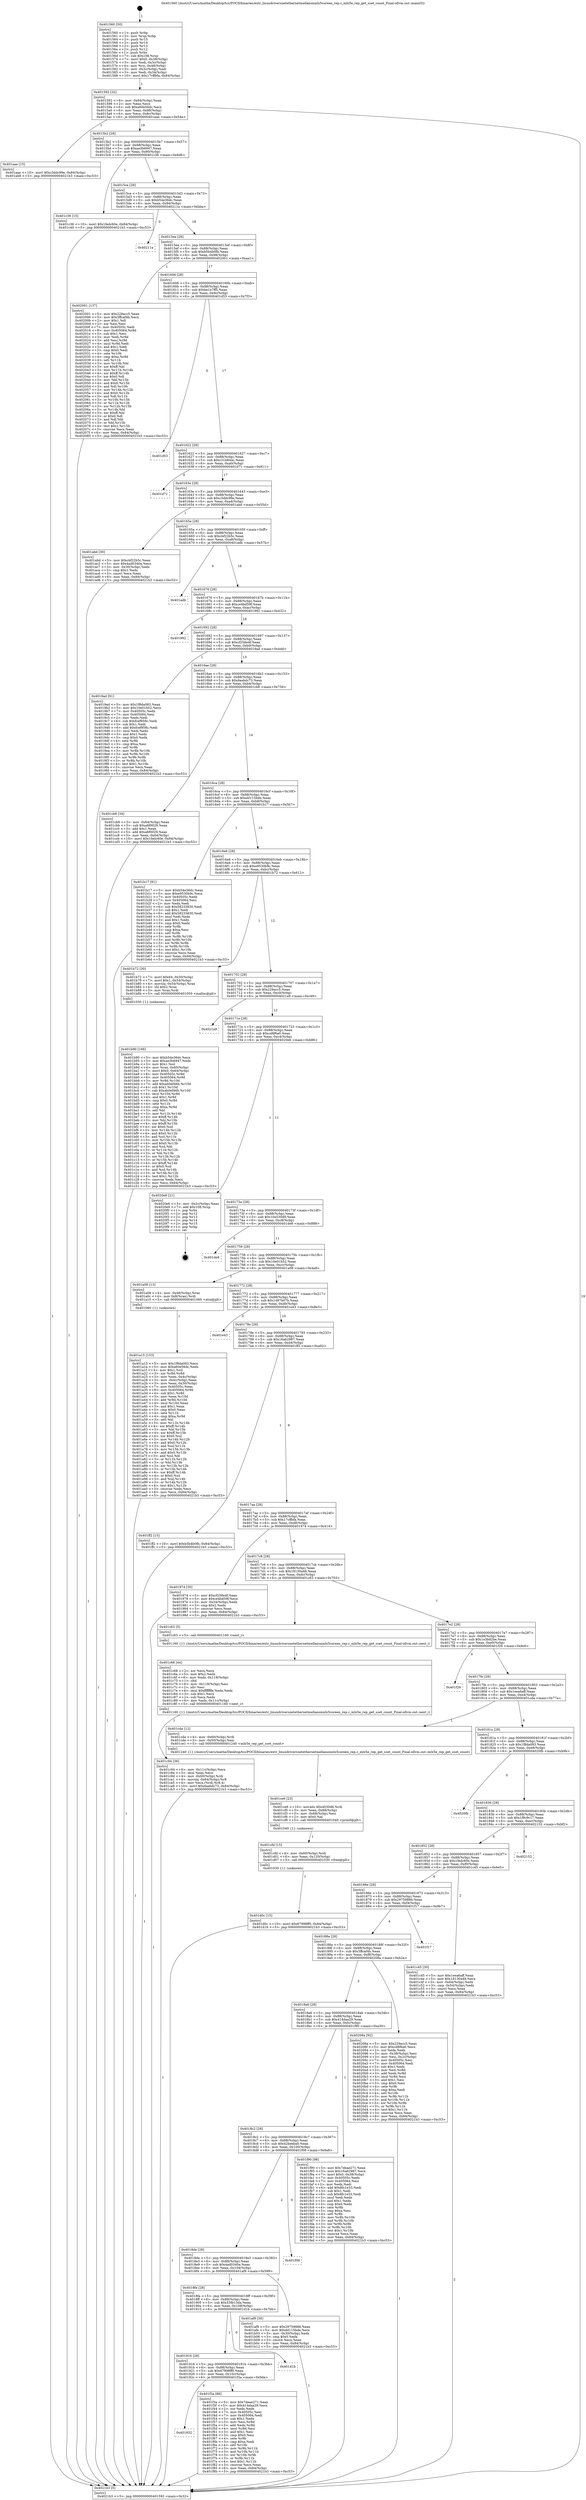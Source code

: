 digraph "0x401560" {
  label = "0x401560 (/mnt/c/Users/mathe/Desktop/tcc/POCII/binaries/extr_linuxdriversnetethernetmellanoxmlx5coreen_rep.c_mlx5e_rep_get_sset_count_Final-ollvm.out::main(0))"
  labelloc = "t"
  node[shape=record]

  Entry [label="",width=0.3,height=0.3,shape=circle,fillcolor=black,style=filled]
  "0x401592" [label="{
     0x401592 [32]\l
     | [instrs]\l
     &nbsp;&nbsp;0x401592 \<+6\>: mov -0x84(%rbp),%eax\l
     &nbsp;&nbsp;0x401598 \<+2\>: mov %eax,%ecx\l
     &nbsp;&nbsp;0x40159a \<+6\>: sub $0xa60e56dc,%ecx\l
     &nbsp;&nbsp;0x4015a0 \<+6\>: mov %eax,-0x88(%rbp)\l
     &nbsp;&nbsp;0x4015a6 \<+6\>: mov %ecx,-0x8c(%rbp)\l
     &nbsp;&nbsp;0x4015ac \<+6\>: je 0000000000401aae \<main+0x54e\>\l
  }"]
  "0x401aae" [label="{
     0x401aae [15]\l
     | [instrs]\l
     &nbsp;&nbsp;0x401aae \<+10\>: movl $0xc3ddc99e,-0x84(%rbp)\l
     &nbsp;&nbsp;0x401ab8 \<+5\>: jmp 00000000004021b3 \<main+0xc53\>\l
  }"]
  "0x4015b2" [label="{
     0x4015b2 [28]\l
     | [instrs]\l
     &nbsp;&nbsp;0x4015b2 \<+5\>: jmp 00000000004015b7 \<main+0x57\>\l
     &nbsp;&nbsp;0x4015b7 \<+6\>: mov -0x88(%rbp),%eax\l
     &nbsp;&nbsp;0x4015bd \<+5\>: sub $0xae3b6947,%eax\l
     &nbsp;&nbsp;0x4015c2 \<+6\>: mov %eax,-0x90(%rbp)\l
     &nbsp;&nbsp;0x4015c8 \<+6\>: je 0000000000401c36 \<main+0x6d6\>\l
  }"]
  Exit [label="",width=0.3,height=0.3,shape=circle,fillcolor=black,style=filled,peripheries=2]
  "0x401c36" [label="{
     0x401c36 [15]\l
     | [instrs]\l
     &nbsp;&nbsp;0x401c36 \<+10\>: movl $0x1fedc60e,-0x84(%rbp)\l
     &nbsp;&nbsp;0x401c40 \<+5\>: jmp 00000000004021b3 \<main+0xc53\>\l
  }"]
  "0x4015ce" [label="{
     0x4015ce [28]\l
     | [instrs]\l
     &nbsp;&nbsp;0x4015ce \<+5\>: jmp 00000000004015d3 \<main+0x73\>\l
     &nbsp;&nbsp;0x4015d3 \<+6\>: mov -0x88(%rbp),%eax\l
     &nbsp;&nbsp;0x4015d9 \<+5\>: sub $0xb54e36dc,%eax\l
     &nbsp;&nbsp;0x4015de \<+6\>: mov %eax,-0x94(%rbp)\l
     &nbsp;&nbsp;0x4015e4 \<+6\>: je 000000000040211a \<main+0xbba\>\l
  }"]
  "0x401932" [label="{
     0x401932\l
  }", style=dashed]
  "0x40211a" [label="{
     0x40211a\l
  }", style=dashed]
  "0x4015ea" [label="{
     0x4015ea [28]\l
     | [instrs]\l
     &nbsp;&nbsp;0x4015ea \<+5\>: jmp 00000000004015ef \<main+0x8f\>\l
     &nbsp;&nbsp;0x4015ef \<+6\>: mov -0x88(%rbp),%eax\l
     &nbsp;&nbsp;0x4015f5 \<+5\>: sub $0xb5b4b0fb,%eax\l
     &nbsp;&nbsp;0x4015fa \<+6\>: mov %eax,-0x98(%rbp)\l
     &nbsp;&nbsp;0x401600 \<+6\>: je 0000000000402001 \<main+0xaa1\>\l
  }"]
  "0x401f3a" [label="{
     0x401f3a [86]\l
     | [instrs]\l
     &nbsp;&nbsp;0x401f3a \<+5\>: mov $0x7deae271,%eax\l
     &nbsp;&nbsp;0x401f3f \<+5\>: mov $0x414daa29,%ecx\l
     &nbsp;&nbsp;0x401f44 \<+2\>: xor %edx,%edx\l
     &nbsp;&nbsp;0x401f46 \<+7\>: mov 0x40505c,%esi\l
     &nbsp;&nbsp;0x401f4d \<+7\>: mov 0x405064,%edi\l
     &nbsp;&nbsp;0x401f54 \<+3\>: sub $0x1,%edx\l
     &nbsp;&nbsp;0x401f57 \<+3\>: mov %esi,%r8d\l
     &nbsp;&nbsp;0x401f5a \<+3\>: add %edx,%r8d\l
     &nbsp;&nbsp;0x401f5d \<+4\>: imul %r8d,%esi\l
     &nbsp;&nbsp;0x401f61 \<+3\>: and $0x1,%esi\l
     &nbsp;&nbsp;0x401f64 \<+3\>: cmp $0x0,%esi\l
     &nbsp;&nbsp;0x401f67 \<+4\>: sete %r9b\l
     &nbsp;&nbsp;0x401f6b \<+3\>: cmp $0xa,%edi\l
     &nbsp;&nbsp;0x401f6e \<+4\>: setl %r10b\l
     &nbsp;&nbsp;0x401f72 \<+3\>: mov %r9b,%r11b\l
     &nbsp;&nbsp;0x401f75 \<+3\>: and %r10b,%r11b\l
     &nbsp;&nbsp;0x401f78 \<+3\>: xor %r10b,%r9b\l
     &nbsp;&nbsp;0x401f7b \<+3\>: or %r9b,%r11b\l
     &nbsp;&nbsp;0x401f7e \<+4\>: test $0x1,%r11b\l
     &nbsp;&nbsp;0x401f82 \<+3\>: cmovne %ecx,%eax\l
     &nbsp;&nbsp;0x401f85 \<+6\>: mov %eax,-0x84(%rbp)\l
     &nbsp;&nbsp;0x401f8b \<+5\>: jmp 00000000004021b3 \<main+0xc53\>\l
  }"]
  "0x402001" [label="{
     0x402001 [137]\l
     | [instrs]\l
     &nbsp;&nbsp;0x402001 \<+5\>: mov $0x229acc5,%eax\l
     &nbsp;&nbsp;0x402006 \<+5\>: mov $0x3ffcaf4b,%ecx\l
     &nbsp;&nbsp;0x40200b \<+2\>: mov $0x1,%dl\l
     &nbsp;&nbsp;0x40200d \<+2\>: xor %esi,%esi\l
     &nbsp;&nbsp;0x40200f \<+7\>: mov 0x40505c,%edi\l
     &nbsp;&nbsp;0x402016 \<+8\>: mov 0x405064,%r8d\l
     &nbsp;&nbsp;0x40201e \<+3\>: sub $0x1,%esi\l
     &nbsp;&nbsp;0x402021 \<+3\>: mov %edi,%r9d\l
     &nbsp;&nbsp;0x402024 \<+3\>: add %esi,%r9d\l
     &nbsp;&nbsp;0x402027 \<+4\>: imul %r9d,%edi\l
     &nbsp;&nbsp;0x40202b \<+3\>: and $0x1,%edi\l
     &nbsp;&nbsp;0x40202e \<+3\>: cmp $0x0,%edi\l
     &nbsp;&nbsp;0x402031 \<+4\>: sete %r10b\l
     &nbsp;&nbsp;0x402035 \<+4\>: cmp $0xa,%r8d\l
     &nbsp;&nbsp;0x402039 \<+4\>: setl %r11b\l
     &nbsp;&nbsp;0x40203d \<+3\>: mov %r10b,%bl\l
     &nbsp;&nbsp;0x402040 \<+3\>: xor $0xff,%bl\l
     &nbsp;&nbsp;0x402043 \<+3\>: mov %r11b,%r14b\l
     &nbsp;&nbsp;0x402046 \<+4\>: xor $0xff,%r14b\l
     &nbsp;&nbsp;0x40204a \<+3\>: xor $0x0,%dl\l
     &nbsp;&nbsp;0x40204d \<+3\>: mov %bl,%r15b\l
     &nbsp;&nbsp;0x402050 \<+4\>: and $0x0,%r15b\l
     &nbsp;&nbsp;0x402054 \<+3\>: and %dl,%r10b\l
     &nbsp;&nbsp;0x402057 \<+3\>: mov %r14b,%r12b\l
     &nbsp;&nbsp;0x40205a \<+4\>: and $0x0,%r12b\l
     &nbsp;&nbsp;0x40205e \<+3\>: and %dl,%r11b\l
     &nbsp;&nbsp;0x402061 \<+3\>: or %r10b,%r15b\l
     &nbsp;&nbsp;0x402064 \<+3\>: or %r11b,%r12b\l
     &nbsp;&nbsp;0x402067 \<+3\>: xor %r12b,%r15b\l
     &nbsp;&nbsp;0x40206a \<+3\>: or %r14b,%bl\l
     &nbsp;&nbsp;0x40206d \<+3\>: xor $0xff,%bl\l
     &nbsp;&nbsp;0x402070 \<+3\>: or $0x0,%dl\l
     &nbsp;&nbsp;0x402073 \<+2\>: and %dl,%bl\l
     &nbsp;&nbsp;0x402075 \<+3\>: or %bl,%r15b\l
     &nbsp;&nbsp;0x402078 \<+4\>: test $0x1,%r15b\l
     &nbsp;&nbsp;0x40207c \<+3\>: cmovne %ecx,%eax\l
     &nbsp;&nbsp;0x40207f \<+6\>: mov %eax,-0x84(%rbp)\l
     &nbsp;&nbsp;0x402085 \<+5\>: jmp 00000000004021b3 \<main+0xc53\>\l
  }"]
  "0x401606" [label="{
     0x401606 [28]\l
     | [instrs]\l
     &nbsp;&nbsp;0x401606 \<+5\>: jmp 000000000040160b \<main+0xab\>\l
     &nbsp;&nbsp;0x40160b \<+6\>: mov -0x88(%rbp),%eax\l
     &nbsp;&nbsp;0x401611 \<+5\>: sub $0xbe1e7ff5,%eax\l
     &nbsp;&nbsp;0x401616 \<+6\>: mov %eax,-0x9c(%rbp)\l
     &nbsp;&nbsp;0x40161c \<+6\>: je 0000000000401d53 \<main+0x7f3\>\l
  }"]
  "0x401916" [label="{
     0x401916 [28]\l
     | [instrs]\l
     &nbsp;&nbsp;0x401916 \<+5\>: jmp 000000000040191b \<main+0x3bb\>\l
     &nbsp;&nbsp;0x40191b \<+6\>: mov -0x88(%rbp),%eax\l
     &nbsp;&nbsp;0x401921 \<+5\>: sub $0x67998ff0,%eax\l
     &nbsp;&nbsp;0x401926 \<+6\>: mov %eax,-0x10c(%rbp)\l
     &nbsp;&nbsp;0x40192c \<+6\>: je 0000000000401f3a \<main+0x9da\>\l
  }"]
  "0x401d53" [label="{
     0x401d53\l
  }", style=dashed]
  "0x401622" [label="{
     0x401622 [28]\l
     | [instrs]\l
     &nbsp;&nbsp;0x401622 \<+5\>: jmp 0000000000401627 \<main+0xc7\>\l
     &nbsp;&nbsp;0x401627 \<+6\>: mov -0x88(%rbp),%eax\l
     &nbsp;&nbsp;0x40162d \<+5\>: sub $0xc31b844c,%eax\l
     &nbsp;&nbsp;0x401632 \<+6\>: mov %eax,-0xa0(%rbp)\l
     &nbsp;&nbsp;0x401638 \<+6\>: je 0000000000401d71 \<main+0x811\>\l
  }"]
  "0x401d1b" [label="{
     0x401d1b\l
  }", style=dashed]
  "0x401d71" [label="{
     0x401d71\l
  }", style=dashed]
  "0x40163e" [label="{
     0x40163e [28]\l
     | [instrs]\l
     &nbsp;&nbsp;0x40163e \<+5\>: jmp 0000000000401643 \<main+0xe3\>\l
     &nbsp;&nbsp;0x401643 \<+6\>: mov -0x88(%rbp),%eax\l
     &nbsp;&nbsp;0x401649 \<+5\>: sub $0xc3ddc99e,%eax\l
     &nbsp;&nbsp;0x40164e \<+6\>: mov %eax,-0xa4(%rbp)\l
     &nbsp;&nbsp;0x401654 \<+6\>: je 0000000000401abd \<main+0x55d\>\l
  }"]
  "0x401d0c" [label="{
     0x401d0c [15]\l
     | [instrs]\l
     &nbsp;&nbsp;0x401d0c \<+10\>: movl $0x67998ff0,-0x84(%rbp)\l
     &nbsp;&nbsp;0x401d16 \<+5\>: jmp 00000000004021b3 \<main+0xc53\>\l
  }"]
  "0x401abd" [label="{
     0x401abd [30]\l
     | [instrs]\l
     &nbsp;&nbsp;0x401abd \<+5\>: mov $0xcbf22b5c,%eax\l
     &nbsp;&nbsp;0x401ac2 \<+5\>: mov $0x4ad0340a,%ecx\l
     &nbsp;&nbsp;0x401ac7 \<+3\>: mov -0x30(%rbp),%edx\l
     &nbsp;&nbsp;0x401aca \<+3\>: cmp $0x1,%edx\l
     &nbsp;&nbsp;0x401acd \<+3\>: cmovl %ecx,%eax\l
     &nbsp;&nbsp;0x401ad0 \<+6\>: mov %eax,-0x84(%rbp)\l
     &nbsp;&nbsp;0x401ad6 \<+5\>: jmp 00000000004021b3 \<main+0xc53\>\l
  }"]
  "0x40165a" [label="{
     0x40165a [28]\l
     | [instrs]\l
     &nbsp;&nbsp;0x40165a \<+5\>: jmp 000000000040165f \<main+0xff\>\l
     &nbsp;&nbsp;0x40165f \<+6\>: mov -0x88(%rbp),%eax\l
     &nbsp;&nbsp;0x401665 \<+5\>: sub $0xcbf22b5c,%eax\l
     &nbsp;&nbsp;0x40166a \<+6\>: mov %eax,-0xa8(%rbp)\l
     &nbsp;&nbsp;0x401670 \<+6\>: je 0000000000401adb \<main+0x57b\>\l
  }"]
  "0x401cfd" [label="{
     0x401cfd [15]\l
     | [instrs]\l
     &nbsp;&nbsp;0x401cfd \<+4\>: mov -0x60(%rbp),%rdi\l
     &nbsp;&nbsp;0x401d01 \<+6\>: mov %eax,-0x120(%rbp)\l
     &nbsp;&nbsp;0x401d07 \<+5\>: call 0000000000401030 \<free@plt\>\l
     | [calls]\l
     &nbsp;&nbsp;0x401030 \{1\} (unknown)\l
  }"]
  "0x401adb" [label="{
     0x401adb\l
  }", style=dashed]
  "0x401676" [label="{
     0x401676 [28]\l
     | [instrs]\l
     &nbsp;&nbsp;0x401676 \<+5\>: jmp 000000000040167b \<main+0x11b\>\l
     &nbsp;&nbsp;0x40167b \<+6\>: mov -0x88(%rbp),%eax\l
     &nbsp;&nbsp;0x401681 \<+5\>: sub $0xce4bd59f,%eax\l
     &nbsp;&nbsp;0x401686 \<+6\>: mov %eax,-0xac(%rbp)\l
     &nbsp;&nbsp;0x40168c \<+6\>: je 0000000000401992 \<main+0x432\>\l
  }"]
  "0x401ce6" [label="{
     0x401ce6 [23]\l
     | [instrs]\l
     &nbsp;&nbsp;0x401ce6 \<+10\>: movabs $0x4030d6,%rdi\l
     &nbsp;&nbsp;0x401cf0 \<+3\>: mov %eax,-0x68(%rbp)\l
     &nbsp;&nbsp;0x401cf3 \<+3\>: mov -0x68(%rbp),%esi\l
     &nbsp;&nbsp;0x401cf6 \<+2\>: mov $0x0,%al\l
     &nbsp;&nbsp;0x401cf8 \<+5\>: call 0000000000401040 \<printf@plt\>\l
     | [calls]\l
     &nbsp;&nbsp;0x401040 \{1\} (unknown)\l
  }"]
  "0x401992" [label="{
     0x401992\l
  }", style=dashed]
  "0x401692" [label="{
     0x401692 [28]\l
     | [instrs]\l
     &nbsp;&nbsp;0x401692 \<+5\>: jmp 0000000000401697 \<main+0x137\>\l
     &nbsp;&nbsp;0x401697 \<+6\>: mov -0x88(%rbp),%eax\l
     &nbsp;&nbsp;0x40169d \<+5\>: sub $0xcf258e4f,%eax\l
     &nbsp;&nbsp;0x4016a2 \<+6\>: mov %eax,-0xb0(%rbp)\l
     &nbsp;&nbsp;0x4016a8 \<+6\>: je 00000000004019ad \<main+0x44d\>\l
  }"]
  "0x401c94" [label="{
     0x401c94 [36]\l
     | [instrs]\l
     &nbsp;&nbsp;0x401c94 \<+6\>: mov -0x11c(%rbp),%ecx\l
     &nbsp;&nbsp;0x401c9a \<+3\>: imul %eax,%ecx\l
     &nbsp;&nbsp;0x401c9d \<+4\>: mov -0x60(%rbp),%rdi\l
     &nbsp;&nbsp;0x401ca1 \<+4\>: movslq -0x64(%rbp),%r8\l
     &nbsp;&nbsp;0x401ca5 \<+4\>: mov %ecx,(%rdi,%r8,4)\l
     &nbsp;&nbsp;0x401ca9 \<+10\>: movl $0xdaabdc73,-0x84(%rbp)\l
     &nbsp;&nbsp;0x401cb3 \<+5\>: jmp 00000000004021b3 \<main+0xc53\>\l
  }"]
  "0x4019ad" [label="{
     0x4019ad [91]\l
     | [instrs]\l
     &nbsp;&nbsp;0x4019ad \<+5\>: mov $0x1f8da083,%eax\l
     &nbsp;&nbsp;0x4019b2 \<+5\>: mov $0x10e01b52,%ecx\l
     &nbsp;&nbsp;0x4019b7 \<+7\>: mov 0x40505c,%edx\l
     &nbsp;&nbsp;0x4019be \<+7\>: mov 0x405064,%esi\l
     &nbsp;&nbsp;0x4019c5 \<+2\>: mov %edx,%edi\l
     &nbsp;&nbsp;0x4019c7 \<+6\>: sub $0xfcef958c,%edi\l
     &nbsp;&nbsp;0x4019cd \<+3\>: sub $0x1,%edi\l
     &nbsp;&nbsp;0x4019d0 \<+6\>: add $0xfcef958c,%edi\l
     &nbsp;&nbsp;0x4019d6 \<+3\>: imul %edi,%edx\l
     &nbsp;&nbsp;0x4019d9 \<+3\>: and $0x1,%edx\l
     &nbsp;&nbsp;0x4019dc \<+3\>: cmp $0x0,%edx\l
     &nbsp;&nbsp;0x4019df \<+4\>: sete %r8b\l
     &nbsp;&nbsp;0x4019e3 \<+3\>: cmp $0xa,%esi\l
     &nbsp;&nbsp;0x4019e6 \<+4\>: setl %r9b\l
     &nbsp;&nbsp;0x4019ea \<+3\>: mov %r8b,%r10b\l
     &nbsp;&nbsp;0x4019ed \<+3\>: and %r9b,%r10b\l
     &nbsp;&nbsp;0x4019f0 \<+3\>: xor %r9b,%r8b\l
     &nbsp;&nbsp;0x4019f3 \<+3\>: or %r8b,%r10b\l
     &nbsp;&nbsp;0x4019f6 \<+4\>: test $0x1,%r10b\l
     &nbsp;&nbsp;0x4019fa \<+3\>: cmovne %ecx,%eax\l
     &nbsp;&nbsp;0x4019fd \<+6\>: mov %eax,-0x84(%rbp)\l
     &nbsp;&nbsp;0x401a03 \<+5\>: jmp 00000000004021b3 \<main+0xc53\>\l
  }"]
  "0x4016ae" [label="{
     0x4016ae [28]\l
     | [instrs]\l
     &nbsp;&nbsp;0x4016ae \<+5\>: jmp 00000000004016b3 \<main+0x153\>\l
     &nbsp;&nbsp;0x4016b3 \<+6\>: mov -0x88(%rbp),%eax\l
     &nbsp;&nbsp;0x4016b9 \<+5\>: sub $0xdaabdc73,%eax\l
     &nbsp;&nbsp;0x4016be \<+6\>: mov %eax,-0xb4(%rbp)\l
     &nbsp;&nbsp;0x4016c4 \<+6\>: je 0000000000401cb8 \<main+0x758\>\l
  }"]
  "0x401c68" [label="{
     0x401c68 [44]\l
     | [instrs]\l
     &nbsp;&nbsp;0x401c68 \<+2\>: xor %ecx,%ecx\l
     &nbsp;&nbsp;0x401c6a \<+5\>: mov $0x2,%edx\l
     &nbsp;&nbsp;0x401c6f \<+6\>: mov %edx,-0x118(%rbp)\l
     &nbsp;&nbsp;0x401c75 \<+1\>: cltd\l
     &nbsp;&nbsp;0x401c76 \<+6\>: mov -0x118(%rbp),%esi\l
     &nbsp;&nbsp;0x401c7c \<+2\>: idiv %esi\l
     &nbsp;&nbsp;0x401c7e \<+6\>: imul $0xfffffffe,%edx,%edx\l
     &nbsp;&nbsp;0x401c84 \<+3\>: sub $0x1,%ecx\l
     &nbsp;&nbsp;0x401c87 \<+2\>: sub %ecx,%edx\l
     &nbsp;&nbsp;0x401c89 \<+6\>: mov %edx,-0x11c(%rbp)\l
     &nbsp;&nbsp;0x401c8f \<+5\>: call 0000000000401160 \<next_i\>\l
     | [calls]\l
     &nbsp;&nbsp;0x401160 \{1\} (/mnt/c/Users/mathe/Desktop/tcc/POCII/binaries/extr_linuxdriversnetethernetmellanoxmlx5coreen_rep.c_mlx5e_rep_get_sset_count_Final-ollvm.out::next_i)\l
  }"]
  "0x401cb8" [label="{
     0x401cb8 [34]\l
     | [instrs]\l
     &nbsp;&nbsp;0x401cb8 \<+3\>: mov -0x64(%rbp),%eax\l
     &nbsp;&nbsp;0x401cbb \<+5\>: sub $0xa6f0029,%eax\l
     &nbsp;&nbsp;0x401cc0 \<+3\>: add $0x1,%eax\l
     &nbsp;&nbsp;0x401cc3 \<+5\>: add $0xa6f0029,%eax\l
     &nbsp;&nbsp;0x401cc8 \<+3\>: mov %eax,-0x64(%rbp)\l
     &nbsp;&nbsp;0x401ccb \<+10\>: movl $0x1fedc60e,-0x84(%rbp)\l
     &nbsp;&nbsp;0x401cd5 \<+5\>: jmp 00000000004021b3 \<main+0xc53\>\l
  }"]
  "0x4016ca" [label="{
     0x4016ca [28]\l
     | [instrs]\l
     &nbsp;&nbsp;0x4016ca \<+5\>: jmp 00000000004016cf \<main+0x16f\>\l
     &nbsp;&nbsp;0x4016cf \<+6\>: mov -0x88(%rbp),%eax\l
     &nbsp;&nbsp;0x4016d5 \<+5\>: sub $0xdd115bde,%eax\l
     &nbsp;&nbsp;0x4016da \<+6\>: mov %eax,-0xb8(%rbp)\l
     &nbsp;&nbsp;0x4016e0 \<+6\>: je 0000000000401b17 \<main+0x5b7\>\l
  }"]
  "0x401b90" [label="{
     0x401b90 [166]\l
     | [instrs]\l
     &nbsp;&nbsp;0x401b90 \<+5\>: mov $0xb54e36dc,%ecx\l
     &nbsp;&nbsp;0x401b95 \<+5\>: mov $0xae3b6947,%edx\l
     &nbsp;&nbsp;0x401b9a \<+3\>: mov $0x1,%sil\l
     &nbsp;&nbsp;0x401b9d \<+4\>: mov %rax,-0x60(%rbp)\l
     &nbsp;&nbsp;0x401ba1 \<+7\>: movl $0x0,-0x64(%rbp)\l
     &nbsp;&nbsp;0x401ba8 \<+8\>: mov 0x40505c,%r8d\l
     &nbsp;&nbsp;0x401bb0 \<+8\>: mov 0x405064,%r9d\l
     &nbsp;&nbsp;0x401bb8 \<+3\>: mov %r8d,%r10d\l
     &nbsp;&nbsp;0x401bbb \<+7\>: add $0xab0ef46b,%r10d\l
     &nbsp;&nbsp;0x401bc2 \<+4\>: sub $0x1,%r10d\l
     &nbsp;&nbsp;0x401bc6 \<+7\>: sub $0xab0ef46b,%r10d\l
     &nbsp;&nbsp;0x401bcd \<+4\>: imul %r10d,%r8d\l
     &nbsp;&nbsp;0x401bd1 \<+4\>: and $0x1,%r8d\l
     &nbsp;&nbsp;0x401bd5 \<+4\>: cmp $0x0,%r8d\l
     &nbsp;&nbsp;0x401bd9 \<+4\>: sete %r11b\l
     &nbsp;&nbsp;0x401bdd \<+4\>: cmp $0xa,%r9d\l
     &nbsp;&nbsp;0x401be1 \<+3\>: setl %bl\l
     &nbsp;&nbsp;0x401be4 \<+3\>: mov %r11b,%r14b\l
     &nbsp;&nbsp;0x401be7 \<+4\>: xor $0xff,%r14b\l
     &nbsp;&nbsp;0x401beb \<+3\>: mov %bl,%r15b\l
     &nbsp;&nbsp;0x401bee \<+4\>: xor $0xff,%r15b\l
     &nbsp;&nbsp;0x401bf2 \<+4\>: xor $0x0,%sil\l
     &nbsp;&nbsp;0x401bf6 \<+3\>: mov %r14b,%r12b\l
     &nbsp;&nbsp;0x401bf9 \<+4\>: and $0x0,%r12b\l
     &nbsp;&nbsp;0x401bfd \<+3\>: and %sil,%r11b\l
     &nbsp;&nbsp;0x401c00 \<+3\>: mov %r15b,%r13b\l
     &nbsp;&nbsp;0x401c03 \<+4\>: and $0x0,%r13b\l
     &nbsp;&nbsp;0x401c07 \<+3\>: and %sil,%bl\l
     &nbsp;&nbsp;0x401c0a \<+3\>: or %r11b,%r12b\l
     &nbsp;&nbsp;0x401c0d \<+3\>: or %bl,%r13b\l
     &nbsp;&nbsp;0x401c10 \<+3\>: xor %r13b,%r12b\l
     &nbsp;&nbsp;0x401c13 \<+3\>: or %r15b,%r14b\l
     &nbsp;&nbsp;0x401c16 \<+4\>: xor $0xff,%r14b\l
     &nbsp;&nbsp;0x401c1a \<+4\>: or $0x0,%sil\l
     &nbsp;&nbsp;0x401c1e \<+3\>: and %sil,%r14b\l
     &nbsp;&nbsp;0x401c21 \<+3\>: or %r14b,%r12b\l
     &nbsp;&nbsp;0x401c24 \<+4\>: test $0x1,%r12b\l
     &nbsp;&nbsp;0x401c28 \<+3\>: cmovne %edx,%ecx\l
     &nbsp;&nbsp;0x401c2b \<+6\>: mov %ecx,-0x84(%rbp)\l
     &nbsp;&nbsp;0x401c31 \<+5\>: jmp 00000000004021b3 \<main+0xc53\>\l
  }"]
  "0x401b17" [label="{
     0x401b17 [91]\l
     | [instrs]\l
     &nbsp;&nbsp;0x401b17 \<+5\>: mov $0xb54e36dc,%eax\l
     &nbsp;&nbsp;0x401b1c \<+5\>: mov $0xe9530b9c,%ecx\l
     &nbsp;&nbsp;0x401b21 \<+7\>: mov 0x40505c,%edx\l
     &nbsp;&nbsp;0x401b28 \<+7\>: mov 0x405064,%esi\l
     &nbsp;&nbsp;0x401b2f \<+2\>: mov %edx,%edi\l
     &nbsp;&nbsp;0x401b31 \<+6\>: sub $0x58233830,%edi\l
     &nbsp;&nbsp;0x401b37 \<+3\>: sub $0x1,%edi\l
     &nbsp;&nbsp;0x401b3a \<+6\>: add $0x58233830,%edi\l
     &nbsp;&nbsp;0x401b40 \<+3\>: imul %edi,%edx\l
     &nbsp;&nbsp;0x401b43 \<+3\>: and $0x1,%edx\l
     &nbsp;&nbsp;0x401b46 \<+3\>: cmp $0x0,%edx\l
     &nbsp;&nbsp;0x401b49 \<+4\>: sete %r8b\l
     &nbsp;&nbsp;0x401b4d \<+3\>: cmp $0xa,%esi\l
     &nbsp;&nbsp;0x401b50 \<+4\>: setl %r9b\l
     &nbsp;&nbsp;0x401b54 \<+3\>: mov %r8b,%r10b\l
     &nbsp;&nbsp;0x401b57 \<+3\>: and %r9b,%r10b\l
     &nbsp;&nbsp;0x401b5a \<+3\>: xor %r9b,%r8b\l
     &nbsp;&nbsp;0x401b5d \<+3\>: or %r8b,%r10b\l
     &nbsp;&nbsp;0x401b60 \<+4\>: test $0x1,%r10b\l
     &nbsp;&nbsp;0x401b64 \<+3\>: cmovne %ecx,%eax\l
     &nbsp;&nbsp;0x401b67 \<+6\>: mov %eax,-0x84(%rbp)\l
     &nbsp;&nbsp;0x401b6d \<+5\>: jmp 00000000004021b3 \<main+0xc53\>\l
  }"]
  "0x4016e6" [label="{
     0x4016e6 [28]\l
     | [instrs]\l
     &nbsp;&nbsp;0x4016e6 \<+5\>: jmp 00000000004016eb \<main+0x18b\>\l
     &nbsp;&nbsp;0x4016eb \<+6\>: mov -0x88(%rbp),%eax\l
     &nbsp;&nbsp;0x4016f1 \<+5\>: sub $0xe9530b9c,%eax\l
     &nbsp;&nbsp;0x4016f6 \<+6\>: mov %eax,-0xbc(%rbp)\l
     &nbsp;&nbsp;0x4016fc \<+6\>: je 0000000000401b72 \<main+0x612\>\l
  }"]
  "0x4018fa" [label="{
     0x4018fa [28]\l
     | [instrs]\l
     &nbsp;&nbsp;0x4018fa \<+5\>: jmp 00000000004018ff \<main+0x39f\>\l
     &nbsp;&nbsp;0x4018ff \<+6\>: mov -0x88(%rbp),%eax\l
     &nbsp;&nbsp;0x401905 \<+5\>: sub $0x55fb13da,%eax\l
     &nbsp;&nbsp;0x40190a \<+6\>: mov %eax,-0x108(%rbp)\l
     &nbsp;&nbsp;0x401910 \<+6\>: je 0000000000401d1b \<main+0x7bb\>\l
  }"]
  "0x401b72" [label="{
     0x401b72 [30]\l
     | [instrs]\l
     &nbsp;&nbsp;0x401b72 \<+7\>: movl $0x64,-0x50(%rbp)\l
     &nbsp;&nbsp;0x401b79 \<+7\>: movl $0x1,-0x54(%rbp)\l
     &nbsp;&nbsp;0x401b80 \<+4\>: movslq -0x54(%rbp),%rax\l
     &nbsp;&nbsp;0x401b84 \<+4\>: shl $0x2,%rax\l
     &nbsp;&nbsp;0x401b88 \<+3\>: mov %rax,%rdi\l
     &nbsp;&nbsp;0x401b8b \<+5\>: call 0000000000401050 \<malloc@plt\>\l
     | [calls]\l
     &nbsp;&nbsp;0x401050 \{1\} (unknown)\l
  }"]
  "0x401702" [label="{
     0x401702 [28]\l
     | [instrs]\l
     &nbsp;&nbsp;0x401702 \<+5\>: jmp 0000000000401707 \<main+0x1a7\>\l
     &nbsp;&nbsp;0x401707 \<+6\>: mov -0x88(%rbp),%eax\l
     &nbsp;&nbsp;0x40170d \<+5\>: sub $0x229acc5,%eax\l
     &nbsp;&nbsp;0x401712 \<+6\>: mov %eax,-0xc0(%rbp)\l
     &nbsp;&nbsp;0x401718 \<+6\>: je 00000000004021a9 \<main+0xc49\>\l
  }"]
  "0x401af9" [label="{
     0x401af9 [30]\l
     | [instrs]\l
     &nbsp;&nbsp;0x401af9 \<+5\>: mov $0x29759886,%eax\l
     &nbsp;&nbsp;0x401afe \<+5\>: mov $0xdd115bde,%ecx\l
     &nbsp;&nbsp;0x401b03 \<+3\>: mov -0x30(%rbp),%edx\l
     &nbsp;&nbsp;0x401b06 \<+3\>: cmp $0x0,%edx\l
     &nbsp;&nbsp;0x401b09 \<+3\>: cmove %ecx,%eax\l
     &nbsp;&nbsp;0x401b0c \<+6\>: mov %eax,-0x84(%rbp)\l
     &nbsp;&nbsp;0x401b12 \<+5\>: jmp 00000000004021b3 \<main+0xc53\>\l
  }"]
  "0x4021a9" [label="{
     0x4021a9\l
  }", style=dashed]
  "0x40171e" [label="{
     0x40171e [28]\l
     | [instrs]\l
     &nbsp;&nbsp;0x40171e \<+5\>: jmp 0000000000401723 \<main+0x1c3\>\l
     &nbsp;&nbsp;0x401723 \<+6\>: mov -0x88(%rbp),%eax\l
     &nbsp;&nbsp;0x401729 \<+5\>: sub $0xcd8f6a0,%eax\l
     &nbsp;&nbsp;0x40172e \<+6\>: mov %eax,-0xc4(%rbp)\l
     &nbsp;&nbsp;0x401734 \<+6\>: je 00000000004020e6 \<main+0xb86\>\l
  }"]
  "0x4018de" [label="{
     0x4018de [28]\l
     | [instrs]\l
     &nbsp;&nbsp;0x4018de \<+5\>: jmp 00000000004018e3 \<main+0x383\>\l
     &nbsp;&nbsp;0x4018e3 \<+6\>: mov -0x88(%rbp),%eax\l
     &nbsp;&nbsp;0x4018e9 \<+5\>: sub $0x4ad0340a,%eax\l
     &nbsp;&nbsp;0x4018ee \<+6\>: mov %eax,-0x104(%rbp)\l
     &nbsp;&nbsp;0x4018f4 \<+6\>: je 0000000000401af9 \<main+0x599\>\l
  }"]
  "0x4020e6" [label="{
     0x4020e6 [21]\l
     | [instrs]\l
     &nbsp;&nbsp;0x4020e6 \<+3\>: mov -0x2c(%rbp),%eax\l
     &nbsp;&nbsp;0x4020e9 \<+7\>: add $0x108,%rsp\l
     &nbsp;&nbsp;0x4020f0 \<+1\>: pop %rbx\l
     &nbsp;&nbsp;0x4020f1 \<+2\>: pop %r12\l
     &nbsp;&nbsp;0x4020f3 \<+2\>: pop %r13\l
     &nbsp;&nbsp;0x4020f5 \<+2\>: pop %r14\l
     &nbsp;&nbsp;0x4020f7 \<+2\>: pop %r15\l
     &nbsp;&nbsp;0x4020f9 \<+1\>: pop %rbp\l
     &nbsp;&nbsp;0x4020fa \<+1\>: ret\l
  }"]
  "0x40173a" [label="{
     0x40173a [28]\l
     | [instrs]\l
     &nbsp;&nbsp;0x40173a \<+5\>: jmp 000000000040173f \<main+0x1df\>\l
     &nbsp;&nbsp;0x40173f \<+6\>: mov -0x88(%rbp),%eax\l
     &nbsp;&nbsp;0x401745 \<+5\>: sub $0x10a530d9,%eax\l
     &nbsp;&nbsp;0x40174a \<+6\>: mov %eax,-0xc8(%rbp)\l
     &nbsp;&nbsp;0x401750 \<+6\>: je 0000000000401de8 \<main+0x888\>\l
  }"]
  "0x401f08" [label="{
     0x401f08\l
  }", style=dashed]
  "0x401de8" [label="{
     0x401de8\l
  }", style=dashed]
  "0x401756" [label="{
     0x401756 [28]\l
     | [instrs]\l
     &nbsp;&nbsp;0x401756 \<+5\>: jmp 000000000040175b \<main+0x1fb\>\l
     &nbsp;&nbsp;0x40175b \<+6\>: mov -0x88(%rbp),%eax\l
     &nbsp;&nbsp;0x401761 \<+5\>: sub $0x10e01b52,%eax\l
     &nbsp;&nbsp;0x401766 \<+6\>: mov %eax,-0xcc(%rbp)\l
     &nbsp;&nbsp;0x40176c \<+6\>: je 0000000000401a08 \<main+0x4a8\>\l
  }"]
  "0x4018c2" [label="{
     0x4018c2 [28]\l
     | [instrs]\l
     &nbsp;&nbsp;0x4018c2 \<+5\>: jmp 00000000004018c7 \<main+0x367\>\l
     &nbsp;&nbsp;0x4018c7 \<+6\>: mov -0x88(%rbp),%eax\l
     &nbsp;&nbsp;0x4018cd \<+5\>: sub $0x42beeba0,%eax\l
     &nbsp;&nbsp;0x4018d2 \<+6\>: mov %eax,-0x100(%rbp)\l
     &nbsp;&nbsp;0x4018d8 \<+6\>: je 0000000000401f08 \<main+0x9a8\>\l
  }"]
  "0x401a08" [label="{
     0x401a08 [13]\l
     | [instrs]\l
     &nbsp;&nbsp;0x401a08 \<+4\>: mov -0x48(%rbp),%rax\l
     &nbsp;&nbsp;0x401a0c \<+4\>: mov 0x8(%rax),%rdi\l
     &nbsp;&nbsp;0x401a10 \<+5\>: call 0000000000401060 \<atoi@plt\>\l
     | [calls]\l
     &nbsp;&nbsp;0x401060 \{1\} (unknown)\l
  }"]
  "0x401772" [label="{
     0x401772 [28]\l
     | [instrs]\l
     &nbsp;&nbsp;0x401772 \<+5\>: jmp 0000000000401777 \<main+0x217\>\l
     &nbsp;&nbsp;0x401777 \<+6\>: mov -0x88(%rbp),%eax\l
     &nbsp;&nbsp;0x40177d \<+5\>: sub $0x1487b07b,%eax\l
     &nbsp;&nbsp;0x401782 \<+6\>: mov %eax,-0xd0(%rbp)\l
     &nbsp;&nbsp;0x401788 \<+6\>: je 0000000000401e43 \<main+0x8e3\>\l
  }"]
  "0x401f90" [label="{
     0x401f90 [98]\l
     | [instrs]\l
     &nbsp;&nbsp;0x401f90 \<+5\>: mov $0x7deae271,%eax\l
     &nbsp;&nbsp;0x401f95 \<+5\>: mov $0x16a62987,%ecx\l
     &nbsp;&nbsp;0x401f9a \<+7\>: movl $0x0,-0x38(%rbp)\l
     &nbsp;&nbsp;0x401fa1 \<+7\>: mov 0x40505c,%edx\l
     &nbsp;&nbsp;0x401fa8 \<+7\>: mov 0x405064,%esi\l
     &nbsp;&nbsp;0x401faf \<+2\>: mov %edx,%edi\l
     &nbsp;&nbsp;0x401fb1 \<+6\>: add $0x8fc1e33,%edi\l
     &nbsp;&nbsp;0x401fb7 \<+3\>: sub $0x1,%edi\l
     &nbsp;&nbsp;0x401fba \<+6\>: sub $0x8fc1e33,%edi\l
     &nbsp;&nbsp;0x401fc0 \<+3\>: imul %edi,%edx\l
     &nbsp;&nbsp;0x401fc3 \<+3\>: and $0x1,%edx\l
     &nbsp;&nbsp;0x401fc6 \<+3\>: cmp $0x0,%edx\l
     &nbsp;&nbsp;0x401fc9 \<+4\>: sete %r8b\l
     &nbsp;&nbsp;0x401fcd \<+3\>: cmp $0xa,%esi\l
     &nbsp;&nbsp;0x401fd0 \<+4\>: setl %r9b\l
     &nbsp;&nbsp;0x401fd4 \<+3\>: mov %r8b,%r10b\l
     &nbsp;&nbsp;0x401fd7 \<+3\>: and %r9b,%r10b\l
     &nbsp;&nbsp;0x401fda \<+3\>: xor %r9b,%r8b\l
     &nbsp;&nbsp;0x401fdd \<+3\>: or %r8b,%r10b\l
     &nbsp;&nbsp;0x401fe0 \<+4\>: test $0x1,%r10b\l
     &nbsp;&nbsp;0x401fe4 \<+3\>: cmovne %ecx,%eax\l
     &nbsp;&nbsp;0x401fe7 \<+6\>: mov %eax,-0x84(%rbp)\l
     &nbsp;&nbsp;0x401fed \<+5\>: jmp 00000000004021b3 \<main+0xc53\>\l
  }"]
  "0x401e43" [label="{
     0x401e43\l
  }", style=dashed]
  "0x40178e" [label="{
     0x40178e [28]\l
     | [instrs]\l
     &nbsp;&nbsp;0x40178e \<+5\>: jmp 0000000000401793 \<main+0x233\>\l
     &nbsp;&nbsp;0x401793 \<+6\>: mov -0x88(%rbp),%eax\l
     &nbsp;&nbsp;0x401799 \<+5\>: sub $0x16a62987,%eax\l
     &nbsp;&nbsp;0x40179e \<+6\>: mov %eax,-0xd4(%rbp)\l
     &nbsp;&nbsp;0x4017a4 \<+6\>: je 0000000000401ff2 \<main+0xa92\>\l
  }"]
  "0x4018a6" [label="{
     0x4018a6 [28]\l
     | [instrs]\l
     &nbsp;&nbsp;0x4018a6 \<+5\>: jmp 00000000004018ab \<main+0x34b\>\l
     &nbsp;&nbsp;0x4018ab \<+6\>: mov -0x88(%rbp),%eax\l
     &nbsp;&nbsp;0x4018b1 \<+5\>: sub $0x414daa29,%eax\l
     &nbsp;&nbsp;0x4018b6 \<+6\>: mov %eax,-0xfc(%rbp)\l
     &nbsp;&nbsp;0x4018bc \<+6\>: je 0000000000401f90 \<main+0xa30\>\l
  }"]
  "0x401ff2" [label="{
     0x401ff2 [15]\l
     | [instrs]\l
     &nbsp;&nbsp;0x401ff2 \<+10\>: movl $0xb5b4b0fb,-0x84(%rbp)\l
     &nbsp;&nbsp;0x401ffc \<+5\>: jmp 00000000004021b3 \<main+0xc53\>\l
  }"]
  "0x4017aa" [label="{
     0x4017aa [28]\l
     | [instrs]\l
     &nbsp;&nbsp;0x4017aa \<+5\>: jmp 00000000004017af \<main+0x24f\>\l
     &nbsp;&nbsp;0x4017af \<+6\>: mov -0x88(%rbp),%eax\l
     &nbsp;&nbsp;0x4017b5 \<+5\>: sub $0x17cffbfa,%eax\l
     &nbsp;&nbsp;0x4017ba \<+6\>: mov %eax,-0xd8(%rbp)\l
     &nbsp;&nbsp;0x4017c0 \<+6\>: je 0000000000401974 \<main+0x414\>\l
  }"]
  "0x40208a" [label="{
     0x40208a [92]\l
     | [instrs]\l
     &nbsp;&nbsp;0x40208a \<+5\>: mov $0x229acc5,%eax\l
     &nbsp;&nbsp;0x40208f \<+5\>: mov $0xcd8f6a0,%ecx\l
     &nbsp;&nbsp;0x402094 \<+2\>: xor %edx,%edx\l
     &nbsp;&nbsp;0x402096 \<+3\>: mov -0x38(%rbp),%esi\l
     &nbsp;&nbsp;0x402099 \<+3\>: mov %esi,-0x2c(%rbp)\l
     &nbsp;&nbsp;0x40209c \<+7\>: mov 0x40505c,%esi\l
     &nbsp;&nbsp;0x4020a3 \<+7\>: mov 0x405064,%edi\l
     &nbsp;&nbsp;0x4020aa \<+3\>: sub $0x1,%edx\l
     &nbsp;&nbsp;0x4020ad \<+3\>: mov %esi,%r8d\l
     &nbsp;&nbsp;0x4020b0 \<+3\>: add %edx,%r8d\l
     &nbsp;&nbsp;0x4020b3 \<+4\>: imul %r8d,%esi\l
     &nbsp;&nbsp;0x4020b7 \<+3\>: and $0x1,%esi\l
     &nbsp;&nbsp;0x4020ba \<+3\>: cmp $0x0,%esi\l
     &nbsp;&nbsp;0x4020bd \<+4\>: sete %r9b\l
     &nbsp;&nbsp;0x4020c1 \<+3\>: cmp $0xa,%edi\l
     &nbsp;&nbsp;0x4020c4 \<+4\>: setl %r10b\l
     &nbsp;&nbsp;0x4020c8 \<+3\>: mov %r9b,%r11b\l
     &nbsp;&nbsp;0x4020cb \<+3\>: and %r10b,%r11b\l
     &nbsp;&nbsp;0x4020ce \<+3\>: xor %r10b,%r9b\l
     &nbsp;&nbsp;0x4020d1 \<+3\>: or %r9b,%r11b\l
     &nbsp;&nbsp;0x4020d4 \<+4\>: test $0x1,%r11b\l
     &nbsp;&nbsp;0x4020d8 \<+3\>: cmovne %ecx,%eax\l
     &nbsp;&nbsp;0x4020db \<+6\>: mov %eax,-0x84(%rbp)\l
     &nbsp;&nbsp;0x4020e1 \<+5\>: jmp 00000000004021b3 \<main+0xc53\>\l
  }"]
  "0x401974" [label="{
     0x401974 [30]\l
     | [instrs]\l
     &nbsp;&nbsp;0x401974 \<+5\>: mov $0xcf258e4f,%eax\l
     &nbsp;&nbsp;0x401979 \<+5\>: mov $0xce4bd59f,%ecx\l
     &nbsp;&nbsp;0x40197e \<+3\>: mov -0x34(%rbp),%edx\l
     &nbsp;&nbsp;0x401981 \<+3\>: cmp $0x2,%edx\l
     &nbsp;&nbsp;0x401984 \<+3\>: cmovne %ecx,%eax\l
     &nbsp;&nbsp;0x401987 \<+6\>: mov %eax,-0x84(%rbp)\l
     &nbsp;&nbsp;0x40198d \<+5\>: jmp 00000000004021b3 \<main+0xc53\>\l
  }"]
  "0x4017c6" [label="{
     0x4017c6 [28]\l
     | [instrs]\l
     &nbsp;&nbsp;0x4017c6 \<+5\>: jmp 00000000004017cb \<main+0x26b\>\l
     &nbsp;&nbsp;0x4017cb \<+6\>: mov -0x88(%rbp),%eax\l
     &nbsp;&nbsp;0x4017d1 \<+5\>: sub $0x18130a48,%eax\l
     &nbsp;&nbsp;0x4017d6 \<+6\>: mov %eax,-0xdc(%rbp)\l
     &nbsp;&nbsp;0x4017dc \<+6\>: je 0000000000401c63 \<main+0x703\>\l
  }"]
  "0x4021b3" [label="{
     0x4021b3 [5]\l
     | [instrs]\l
     &nbsp;&nbsp;0x4021b3 \<+5\>: jmp 0000000000401592 \<main+0x32\>\l
  }"]
  "0x401560" [label="{
     0x401560 [50]\l
     | [instrs]\l
     &nbsp;&nbsp;0x401560 \<+1\>: push %rbp\l
     &nbsp;&nbsp;0x401561 \<+3\>: mov %rsp,%rbp\l
     &nbsp;&nbsp;0x401564 \<+2\>: push %r15\l
     &nbsp;&nbsp;0x401566 \<+2\>: push %r14\l
     &nbsp;&nbsp;0x401568 \<+2\>: push %r13\l
     &nbsp;&nbsp;0x40156a \<+2\>: push %r12\l
     &nbsp;&nbsp;0x40156c \<+1\>: push %rbx\l
     &nbsp;&nbsp;0x40156d \<+7\>: sub $0x108,%rsp\l
     &nbsp;&nbsp;0x401574 \<+7\>: movl $0x0,-0x38(%rbp)\l
     &nbsp;&nbsp;0x40157b \<+3\>: mov %edi,-0x3c(%rbp)\l
     &nbsp;&nbsp;0x40157e \<+4\>: mov %rsi,-0x48(%rbp)\l
     &nbsp;&nbsp;0x401582 \<+3\>: mov -0x3c(%rbp),%edi\l
     &nbsp;&nbsp;0x401585 \<+3\>: mov %edi,-0x34(%rbp)\l
     &nbsp;&nbsp;0x401588 \<+10\>: movl $0x17cffbfa,-0x84(%rbp)\l
  }"]
  "0x401a15" [label="{
     0x401a15 [153]\l
     | [instrs]\l
     &nbsp;&nbsp;0x401a15 \<+5\>: mov $0x1f8da083,%ecx\l
     &nbsp;&nbsp;0x401a1a \<+5\>: mov $0xa60e56dc,%edx\l
     &nbsp;&nbsp;0x401a1f \<+3\>: mov $0x1,%sil\l
     &nbsp;&nbsp;0x401a22 \<+3\>: xor %r8d,%r8d\l
     &nbsp;&nbsp;0x401a25 \<+3\>: mov %eax,-0x4c(%rbp)\l
     &nbsp;&nbsp;0x401a28 \<+3\>: mov -0x4c(%rbp),%eax\l
     &nbsp;&nbsp;0x401a2b \<+3\>: mov %eax,-0x30(%rbp)\l
     &nbsp;&nbsp;0x401a2e \<+7\>: mov 0x40505c,%eax\l
     &nbsp;&nbsp;0x401a35 \<+8\>: mov 0x405064,%r9d\l
     &nbsp;&nbsp;0x401a3d \<+4\>: sub $0x1,%r8d\l
     &nbsp;&nbsp;0x401a41 \<+3\>: mov %eax,%r10d\l
     &nbsp;&nbsp;0x401a44 \<+3\>: add %r8d,%r10d\l
     &nbsp;&nbsp;0x401a47 \<+4\>: imul %r10d,%eax\l
     &nbsp;&nbsp;0x401a4b \<+3\>: and $0x1,%eax\l
     &nbsp;&nbsp;0x401a4e \<+3\>: cmp $0x0,%eax\l
     &nbsp;&nbsp;0x401a51 \<+4\>: sete %r11b\l
     &nbsp;&nbsp;0x401a55 \<+4\>: cmp $0xa,%r9d\l
     &nbsp;&nbsp;0x401a59 \<+3\>: setl %bl\l
     &nbsp;&nbsp;0x401a5c \<+3\>: mov %r11b,%r14b\l
     &nbsp;&nbsp;0x401a5f \<+4\>: xor $0xff,%r14b\l
     &nbsp;&nbsp;0x401a63 \<+3\>: mov %bl,%r15b\l
     &nbsp;&nbsp;0x401a66 \<+4\>: xor $0xff,%r15b\l
     &nbsp;&nbsp;0x401a6a \<+4\>: xor $0x0,%sil\l
     &nbsp;&nbsp;0x401a6e \<+3\>: mov %r14b,%r12b\l
     &nbsp;&nbsp;0x401a71 \<+4\>: and $0x0,%r12b\l
     &nbsp;&nbsp;0x401a75 \<+3\>: and %sil,%r11b\l
     &nbsp;&nbsp;0x401a78 \<+3\>: mov %r15b,%r13b\l
     &nbsp;&nbsp;0x401a7b \<+4\>: and $0x0,%r13b\l
     &nbsp;&nbsp;0x401a7f \<+3\>: and %sil,%bl\l
     &nbsp;&nbsp;0x401a82 \<+3\>: or %r11b,%r12b\l
     &nbsp;&nbsp;0x401a85 \<+3\>: or %bl,%r13b\l
     &nbsp;&nbsp;0x401a88 \<+3\>: xor %r13b,%r12b\l
     &nbsp;&nbsp;0x401a8b \<+3\>: or %r15b,%r14b\l
     &nbsp;&nbsp;0x401a8e \<+4\>: xor $0xff,%r14b\l
     &nbsp;&nbsp;0x401a92 \<+4\>: or $0x0,%sil\l
     &nbsp;&nbsp;0x401a96 \<+3\>: and %sil,%r14b\l
     &nbsp;&nbsp;0x401a99 \<+3\>: or %r14b,%r12b\l
     &nbsp;&nbsp;0x401a9c \<+4\>: test $0x1,%r12b\l
     &nbsp;&nbsp;0x401aa0 \<+3\>: cmovne %edx,%ecx\l
     &nbsp;&nbsp;0x401aa3 \<+6\>: mov %ecx,-0x84(%rbp)\l
     &nbsp;&nbsp;0x401aa9 \<+5\>: jmp 00000000004021b3 \<main+0xc53\>\l
  }"]
  "0x40188a" [label="{
     0x40188a [28]\l
     | [instrs]\l
     &nbsp;&nbsp;0x40188a \<+5\>: jmp 000000000040188f \<main+0x32f\>\l
     &nbsp;&nbsp;0x40188f \<+6\>: mov -0x88(%rbp),%eax\l
     &nbsp;&nbsp;0x401895 \<+5\>: sub $0x3ffcaf4b,%eax\l
     &nbsp;&nbsp;0x40189a \<+6\>: mov %eax,-0xf8(%rbp)\l
     &nbsp;&nbsp;0x4018a0 \<+6\>: je 000000000040208a \<main+0xb2a\>\l
  }"]
  "0x401c63" [label="{
     0x401c63 [5]\l
     | [instrs]\l
     &nbsp;&nbsp;0x401c63 \<+5\>: call 0000000000401160 \<next_i\>\l
     | [calls]\l
     &nbsp;&nbsp;0x401160 \{1\} (/mnt/c/Users/mathe/Desktop/tcc/POCII/binaries/extr_linuxdriversnetethernetmellanoxmlx5coreen_rep.c_mlx5e_rep_get_sset_count_Final-ollvm.out::next_i)\l
  }"]
  "0x4017e2" [label="{
     0x4017e2 [28]\l
     | [instrs]\l
     &nbsp;&nbsp;0x4017e2 \<+5\>: jmp 00000000004017e7 \<main+0x287\>\l
     &nbsp;&nbsp;0x4017e7 \<+6\>: mov -0x88(%rbp),%eax\l
     &nbsp;&nbsp;0x4017ed \<+5\>: sub $0x1e3b82be,%eax\l
     &nbsp;&nbsp;0x4017f2 \<+6\>: mov %eax,-0xe0(%rbp)\l
     &nbsp;&nbsp;0x4017f8 \<+6\>: je 0000000000401f26 \<main+0x9c6\>\l
  }"]
  "0x401f17" [label="{
     0x401f17\l
  }", style=dashed]
  "0x401f26" [label="{
     0x401f26\l
  }", style=dashed]
  "0x4017fe" [label="{
     0x4017fe [28]\l
     | [instrs]\l
     &nbsp;&nbsp;0x4017fe \<+5\>: jmp 0000000000401803 \<main+0x2a3\>\l
     &nbsp;&nbsp;0x401803 \<+6\>: mov -0x88(%rbp),%eax\l
     &nbsp;&nbsp;0x401809 \<+5\>: sub $0x1eea6aff,%eax\l
     &nbsp;&nbsp;0x40180e \<+6\>: mov %eax,-0xe4(%rbp)\l
     &nbsp;&nbsp;0x401814 \<+6\>: je 0000000000401cda \<main+0x77a\>\l
  }"]
  "0x40186e" [label="{
     0x40186e [28]\l
     | [instrs]\l
     &nbsp;&nbsp;0x40186e \<+5\>: jmp 0000000000401873 \<main+0x313\>\l
     &nbsp;&nbsp;0x401873 \<+6\>: mov -0x88(%rbp),%eax\l
     &nbsp;&nbsp;0x401879 \<+5\>: sub $0x29759886,%eax\l
     &nbsp;&nbsp;0x40187e \<+6\>: mov %eax,-0xf4(%rbp)\l
     &nbsp;&nbsp;0x401884 \<+6\>: je 0000000000401f17 \<main+0x9b7\>\l
  }"]
  "0x401cda" [label="{
     0x401cda [12]\l
     | [instrs]\l
     &nbsp;&nbsp;0x401cda \<+4\>: mov -0x60(%rbp),%rdi\l
     &nbsp;&nbsp;0x401cde \<+3\>: mov -0x50(%rbp),%esi\l
     &nbsp;&nbsp;0x401ce1 \<+5\>: call 0000000000401240 \<mlx5e_rep_get_sset_count\>\l
     | [calls]\l
     &nbsp;&nbsp;0x401240 \{1\} (/mnt/c/Users/mathe/Desktop/tcc/POCII/binaries/extr_linuxdriversnetethernetmellanoxmlx5coreen_rep.c_mlx5e_rep_get_sset_count_Final-ollvm.out::mlx5e_rep_get_sset_count)\l
  }"]
  "0x40181a" [label="{
     0x40181a [28]\l
     | [instrs]\l
     &nbsp;&nbsp;0x40181a \<+5\>: jmp 000000000040181f \<main+0x2bf\>\l
     &nbsp;&nbsp;0x40181f \<+6\>: mov -0x88(%rbp),%eax\l
     &nbsp;&nbsp;0x401825 \<+5\>: sub $0x1f8da083,%eax\l
     &nbsp;&nbsp;0x40182a \<+6\>: mov %eax,-0xe8(%rbp)\l
     &nbsp;&nbsp;0x401830 \<+6\>: je 00000000004020fb \<main+0xb9b\>\l
  }"]
  "0x401c45" [label="{
     0x401c45 [30]\l
     | [instrs]\l
     &nbsp;&nbsp;0x401c45 \<+5\>: mov $0x1eea6aff,%eax\l
     &nbsp;&nbsp;0x401c4a \<+5\>: mov $0x18130a48,%ecx\l
     &nbsp;&nbsp;0x401c4f \<+3\>: mov -0x64(%rbp),%edx\l
     &nbsp;&nbsp;0x401c52 \<+3\>: cmp -0x54(%rbp),%edx\l
     &nbsp;&nbsp;0x401c55 \<+3\>: cmovl %ecx,%eax\l
     &nbsp;&nbsp;0x401c58 \<+6\>: mov %eax,-0x84(%rbp)\l
     &nbsp;&nbsp;0x401c5e \<+5\>: jmp 00000000004021b3 \<main+0xc53\>\l
  }"]
  "0x4020fb" [label="{
     0x4020fb\l
  }", style=dashed]
  "0x401836" [label="{
     0x401836 [28]\l
     | [instrs]\l
     &nbsp;&nbsp;0x401836 \<+5\>: jmp 000000000040183b \<main+0x2db\>\l
     &nbsp;&nbsp;0x40183b \<+6\>: mov -0x88(%rbp),%eax\l
     &nbsp;&nbsp;0x401841 \<+5\>: sub $0x1f9c9c17,%eax\l
     &nbsp;&nbsp;0x401846 \<+6\>: mov %eax,-0xec(%rbp)\l
     &nbsp;&nbsp;0x40184c \<+6\>: je 0000000000402152 \<main+0xbf2\>\l
  }"]
  "0x401852" [label="{
     0x401852 [28]\l
     | [instrs]\l
     &nbsp;&nbsp;0x401852 \<+5\>: jmp 0000000000401857 \<main+0x2f7\>\l
     &nbsp;&nbsp;0x401857 \<+6\>: mov -0x88(%rbp),%eax\l
     &nbsp;&nbsp;0x40185d \<+5\>: sub $0x1fedc60e,%eax\l
     &nbsp;&nbsp;0x401862 \<+6\>: mov %eax,-0xf0(%rbp)\l
     &nbsp;&nbsp;0x401868 \<+6\>: je 0000000000401c45 \<main+0x6e5\>\l
  }"]
  "0x402152" [label="{
     0x402152\l
  }", style=dashed]
  Entry -> "0x401560" [label=" 1"]
  "0x401592" -> "0x401aae" [label=" 1"]
  "0x401592" -> "0x4015b2" [label=" 19"]
  "0x4020e6" -> Exit [label=" 1"]
  "0x4015b2" -> "0x401c36" [label=" 1"]
  "0x4015b2" -> "0x4015ce" [label=" 18"]
  "0x40208a" -> "0x4021b3" [label=" 1"]
  "0x4015ce" -> "0x40211a" [label=" 0"]
  "0x4015ce" -> "0x4015ea" [label=" 18"]
  "0x402001" -> "0x4021b3" [label=" 1"]
  "0x4015ea" -> "0x402001" [label=" 1"]
  "0x4015ea" -> "0x401606" [label=" 17"]
  "0x401ff2" -> "0x4021b3" [label=" 1"]
  "0x401606" -> "0x401d53" [label=" 0"]
  "0x401606" -> "0x401622" [label=" 17"]
  "0x401f3a" -> "0x4021b3" [label=" 1"]
  "0x401622" -> "0x401d71" [label=" 0"]
  "0x401622" -> "0x40163e" [label=" 17"]
  "0x401916" -> "0x401932" [label=" 0"]
  "0x40163e" -> "0x401abd" [label=" 1"]
  "0x40163e" -> "0x40165a" [label=" 16"]
  "0x401f90" -> "0x4021b3" [label=" 1"]
  "0x40165a" -> "0x401adb" [label=" 0"]
  "0x40165a" -> "0x401676" [label=" 16"]
  "0x4018fa" -> "0x401916" [label=" 1"]
  "0x401676" -> "0x401992" [label=" 0"]
  "0x401676" -> "0x401692" [label=" 16"]
  "0x4018fa" -> "0x401d1b" [label=" 0"]
  "0x401692" -> "0x4019ad" [label=" 1"]
  "0x401692" -> "0x4016ae" [label=" 15"]
  "0x401916" -> "0x401f3a" [label=" 1"]
  "0x4016ae" -> "0x401cb8" [label=" 1"]
  "0x4016ae" -> "0x4016ca" [label=" 14"]
  "0x401d0c" -> "0x4021b3" [label=" 1"]
  "0x4016ca" -> "0x401b17" [label=" 1"]
  "0x4016ca" -> "0x4016e6" [label=" 13"]
  "0x401cfd" -> "0x401d0c" [label=" 1"]
  "0x4016e6" -> "0x401b72" [label=" 1"]
  "0x4016e6" -> "0x401702" [label=" 12"]
  "0x401ce6" -> "0x401cfd" [label=" 1"]
  "0x401702" -> "0x4021a9" [label=" 0"]
  "0x401702" -> "0x40171e" [label=" 12"]
  "0x401cda" -> "0x401ce6" [label=" 1"]
  "0x40171e" -> "0x4020e6" [label=" 1"]
  "0x40171e" -> "0x40173a" [label=" 11"]
  "0x401c94" -> "0x4021b3" [label=" 1"]
  "0x40173a" -> "0x401de8" [label=" 0"]
  "0x40173a" -> "0x401756" [label=" 11"]
  "0x401c68" -> "0x401c94" [label=" 1"]
  "0x401756" -> "0x401a08" [label=" 1"]
  "0x401756" -> "0x401772" [label=" 10"]
  "0x401c45" -> "0x4021b3" [label=" 2"]
  "0x401772" -> "0x401e43" [label=" 0"]
  "0x401772" -> "0x40178e" [label=" 10"]
  "0x401c36" -> "0x4021b3" [label=" 1"]
  "0x40178e" -> "0x401ff2" [label=" 1"]
  "0x40178e" -> "0x4017aa" [label=" 9"]
  "0x401b72" -> "0x401b90" [label=" 1"]
  "0x4017aa" -> "0x401974" [label=" 1"]
  "0x4017aa" -> "0x4017c6" [label=" 8"]
  "0x401974" -> "0x4021b3" [label=" 1"]
  "0x401560" -> "0x401592" [label=" 1"]
  "0x4021b3" -> "0x401592" [label=" 19"]
  "0x4019ad" -> "0x4021b3" [label=" 1"]
  "0x401a08" -> "0x401a15" [label=" 1"]
  "0x401a15" -> "0x4021b3" [label=" 1"]
  "0x401aae" -> "0x4021b3" [label=" 1"]
  "0x401abd" -> "0x4021b3" [label=" 1"]
  "0x401b17" -> "0x4021b3" [label=" 1"]
  "0x4017c6" -> "0x401c63" [label=" 1"]
  "0x4017c6" -> "0x4017e2" [label=" 7"]
  "0x4018de" -> "0x4018fa" [label=" 1"]
  "0x4017e2" -> "0x401f26" [label=" 0"]
  "0x4017e2" -> "0x4017fe" [label=" 7"]
  "0x4018de" -> "0x401af9" [label=" 1"]
  "0x4017fe" -> "0x401cda" [label=" 1"]
  "0x4017fe" -> "0x40181a" [label=" 6"]
  "0x4018c2" -> "0x4018de" [label=" 2"]
  "0x40181a" -> "0x4020fb" [label=" 0"]
  "0x40181a" -> "0x401836" [label=" 6"]
  "0x4018c2" -> "0x401f08" [label=" 0"]
  "0x401836" -> "0x402152" [label=" 0"]
  "0x401836" -> "0x401852" [label=" 6"]
  "0x401c63" -> "0x401c68" [label=" 1"]
  "0x401852" -> "0x401c45" [label=" 2"]
  "0x401852" -> "0x40186e" [label=" 4"]
  "0x401cb8" -> "0x4021b3" [label=" 1"]
  "0x40186e" -> "0x401f17" [label=" 0"]
  "0x40186e" -> "0x40188a" [label=" 4"]
  "0x401af9" -> "0x4021b3" [label=" 1"]
  "0x40188a" -> "0x40208a" [label=" 1"]
  "0x40188a" -> "0x4018a6" [label=" 3"]
  "0x401b90" -> "0x4021b3" [label=" 1"]
  "0x4018a6" -> "0x401f90" [label=" 1"]
  "0x4018a6" -> "0x4018c2" [label=" 2"]
}

